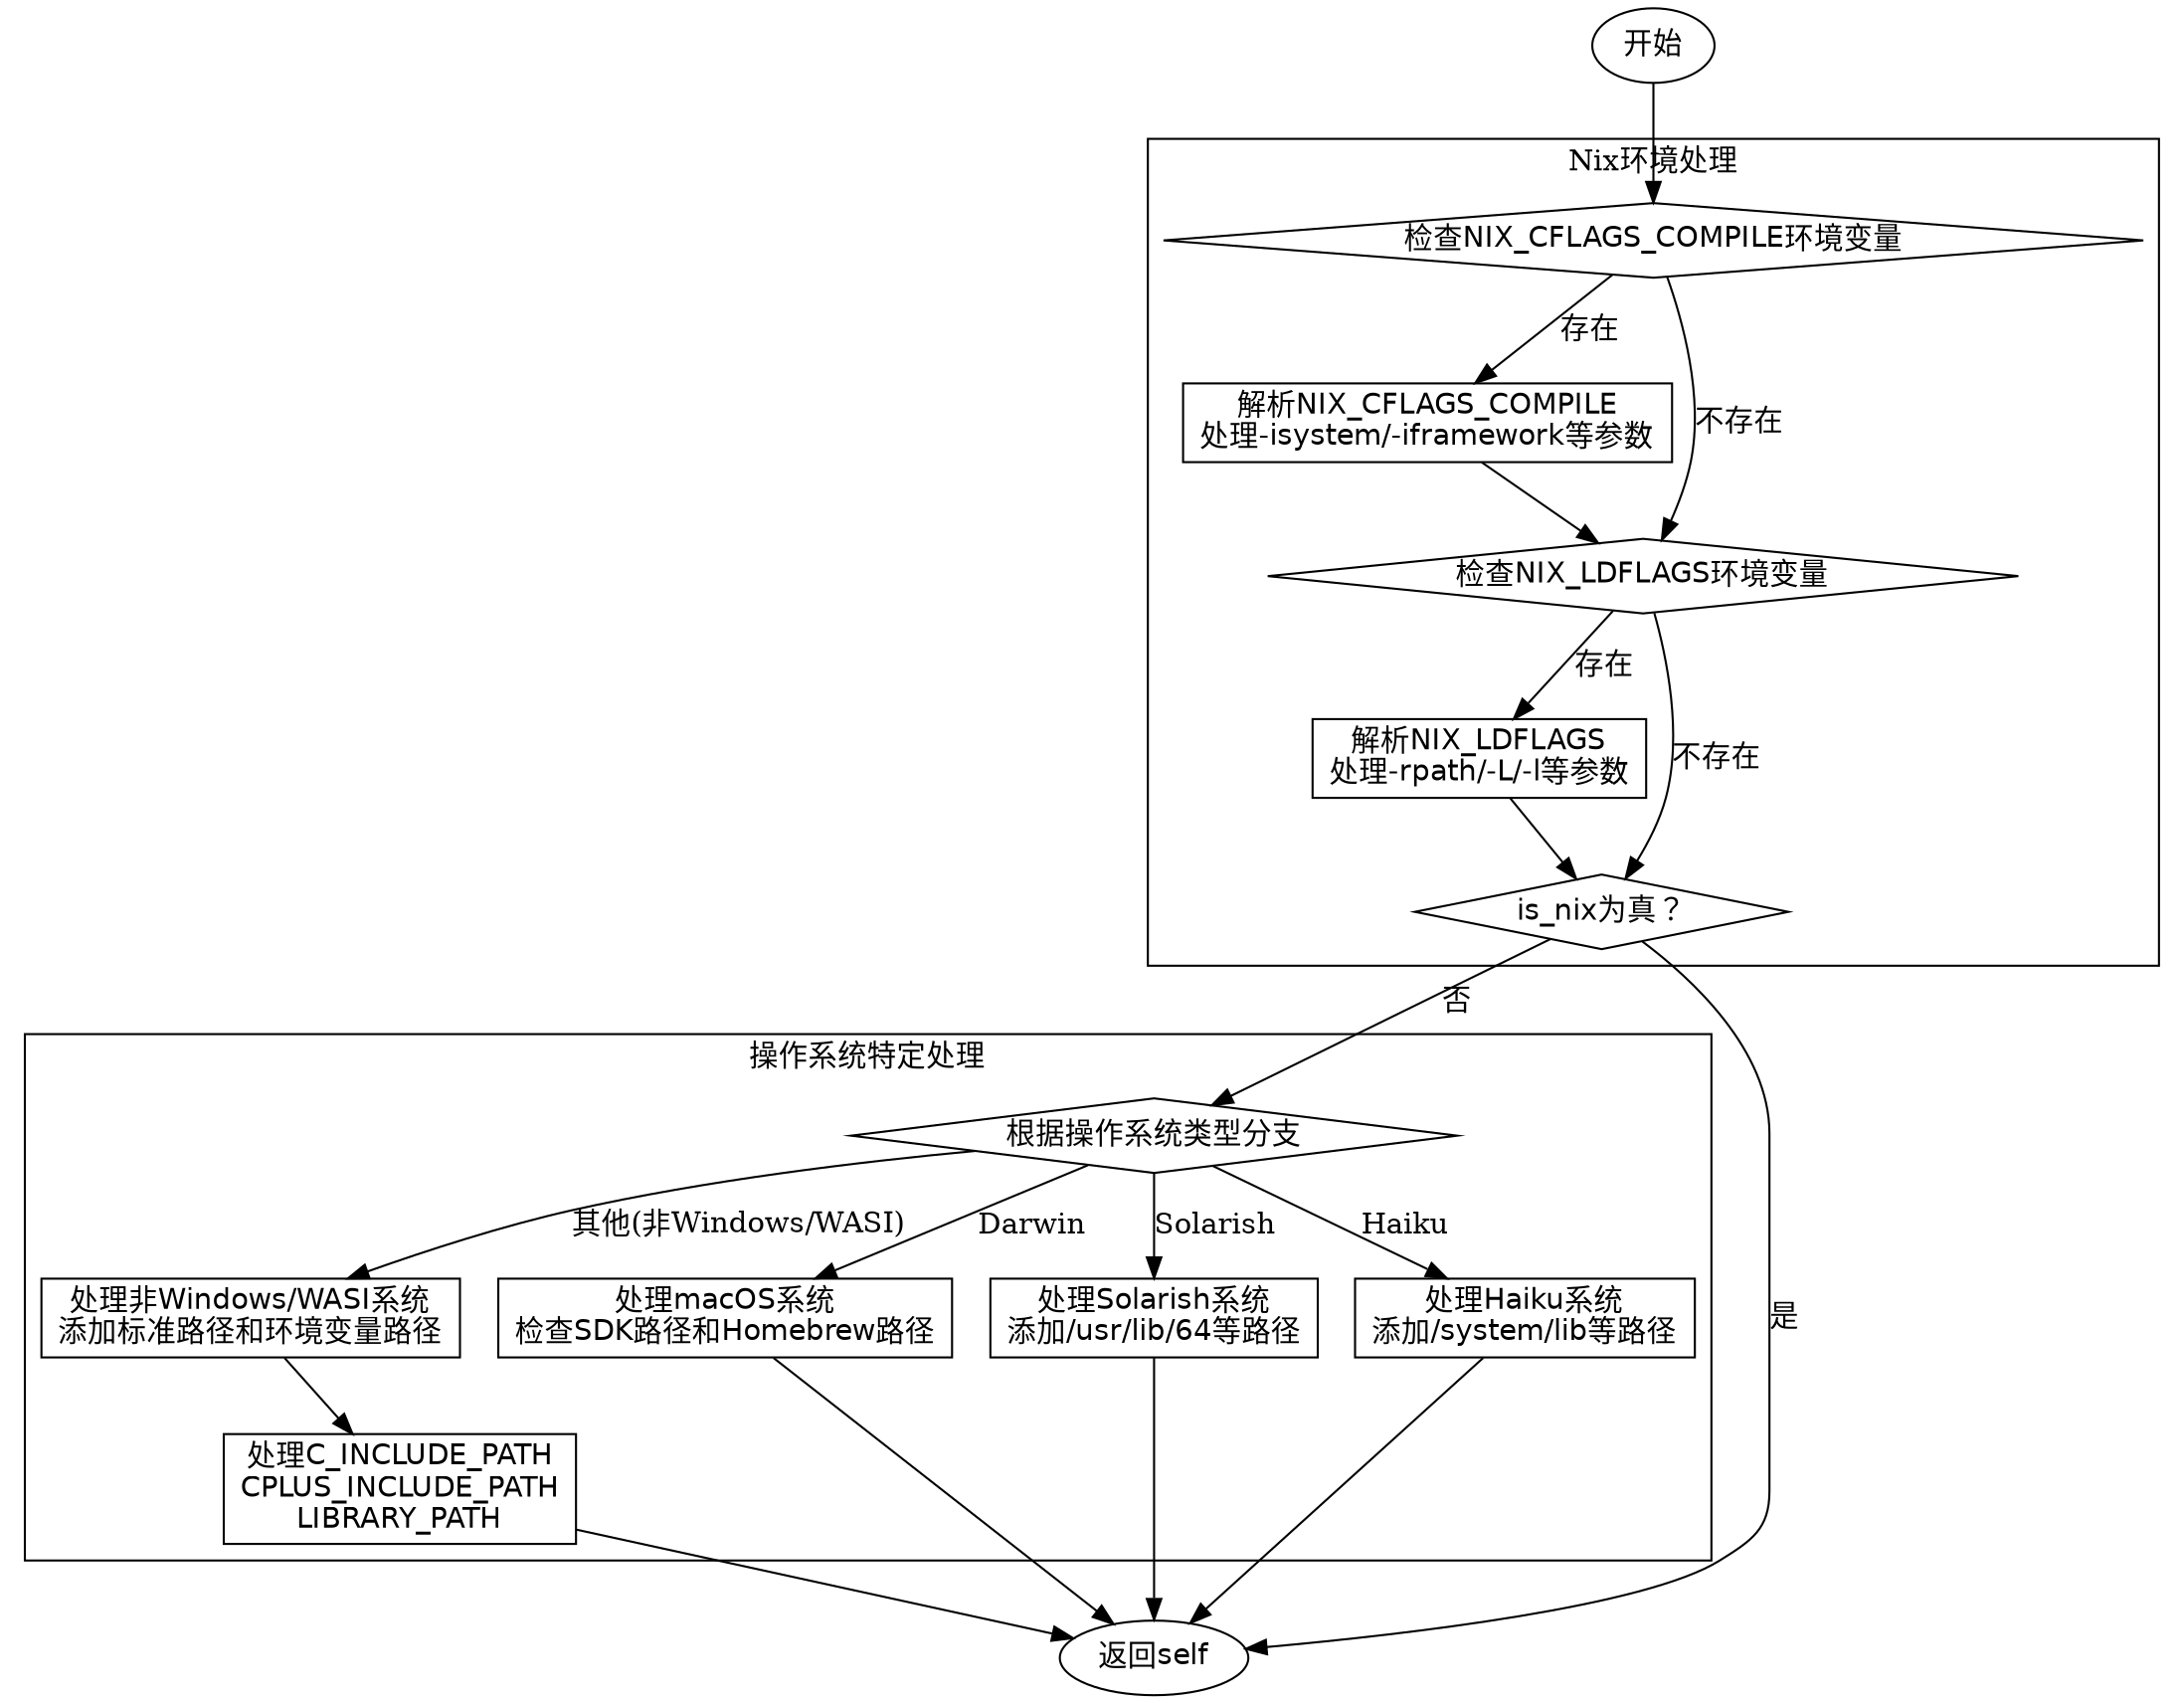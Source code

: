
digraph flowchart {
    node [fontname="Helvetica", shape=rect];
    start [label="开始", shape=ellipse];
    end [label="返回self", shape=ellipse];
    check_nix_cflags [label="检查NIX_CFLAGS_COMPILE环境变量", shape=diamond];
    parse_nix_cflags [label="解析NIX_CFLAGS_COMPILE\n处理-isystem/-iframework等参数"];
    check_nix_ldflags [label="检查NIX_LDFLAGS环境变量", shape=diamond];
    parse_nix_ldflags [label="解析NIX_LDFLAGS\n处理-rpath/-L/-l等参数"];
    check_is_nix [label="is_nix为真？", shape=diamond];
    handle_darwin [label="处理macOS系统\n检查SDK路径和Homebrew路径"];
    handle_solarish [label="处理Solarish系统\n添加/usr/lib/64等路径"];
    handle_haiku [label="处理Haiku系统\n添加/system/lib等路径"];
    handle_linux [label="处理非Windows/WASI系统\n添加标准路径和环境变量路径"];
    env_checks [label="处理C_INCLUDE_PATH\nCPLUS_INCLUDE_PATH\nLIBRARY_PATH"];
    os_switch [label="根据操作系统类型分支", shape=diamond];

    start -> check_nix_cflags;
    check_nix_cflags -> parse_nix_cflags [label="存在"];
    check_nix_cflags -> check_nix_ldflags [label="不存在"];
    parse_nix_cflags -> check_nix_ldflags;
    check_nix_ldflags -> parse_nix_ldflags [label="存在"];
    check_nix_ldflags -> check_is_nix [label="不存在"];
    parse_nix_ldflags -> check_is_nix;
    check_is_nix -> end [label="是"];
    check_is_nix -> os_switch [label="否"];

    os_switch -> handle_darwin [label="Darwin"];
    os_switch -> handle_solarish [label="Solarish"];
    os_switch -> handle_haiku [label="Haiku"];
    os_switch -> handle_linux [label="其他(非Windows/WASI)"];

    handle_darwin -> end;
    handle_solarish -> end;
    handle_haiku -> end;
    handle_linux -> env_checks -> end;

    // Subprocesses
    subgraph cluster_nix {
        label="Nix环境处理";
        check_nix_cflags;
        parse_nix_cflags;
        check_nix_ldflags;
        parse_nix_ldflags;
        check_is_nix;
    }

    subgraph cluster_os {
        label="操作系统特定处理";
        os_switch;
        handle_darwin;
        handle_solarish;
        handle_haiku;
        handle_linux;
        env_checks;
    }
}
